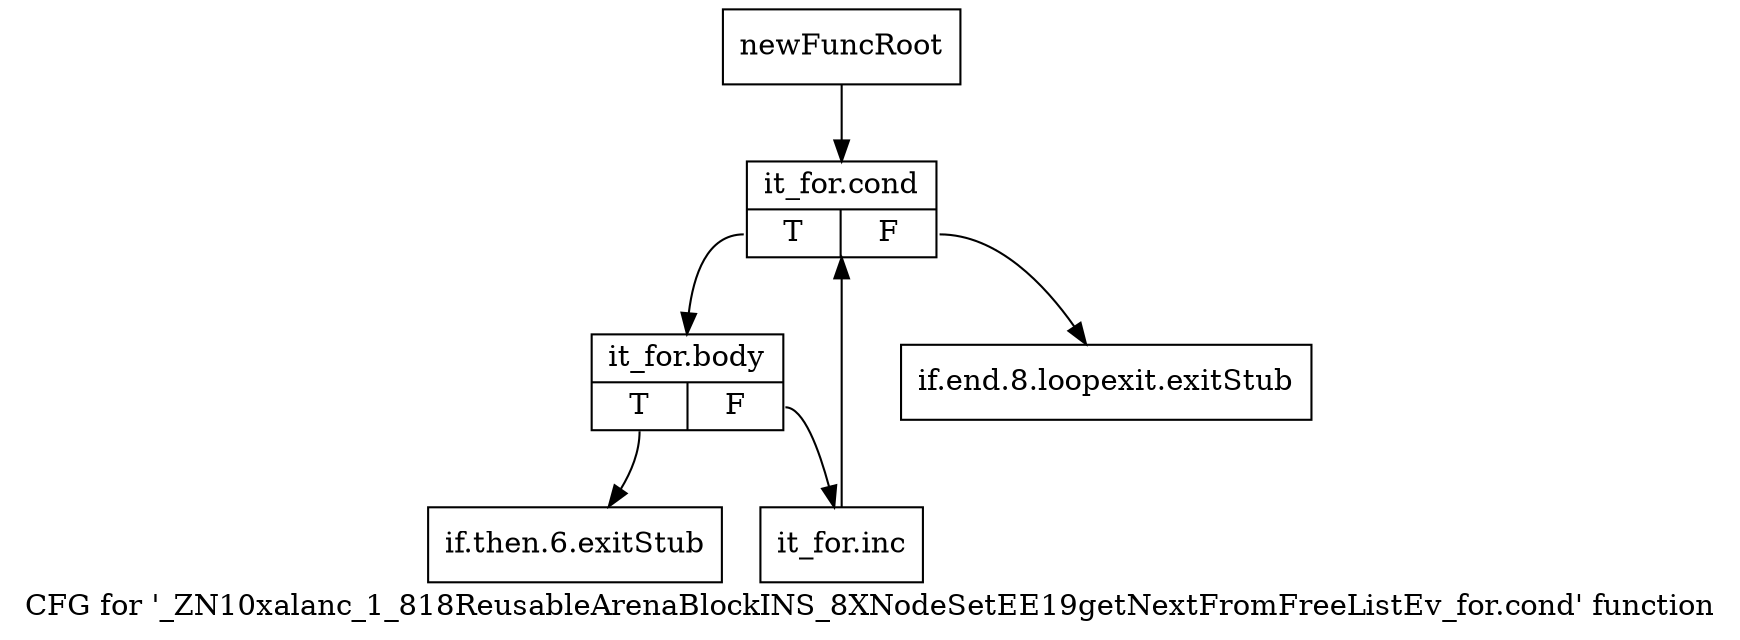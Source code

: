 digraph "CFG for '_ZN10xalanc_1_818ReusableArenaBlockINS_8XNodeSetEE19getNextFromFreeListEv_for.cond' function" {
	label="CFG for '_ZN10xalanc_1_818ReusableArenaBlockINS_8XNodeSetEE19getNextFromFreeListEv_for.cond' function";

	Node0x9dff500 [shape=record,label="{newFuncRoot}"];
	Node0x9dff500 -> Node0x9dff5f0;
	Node0x9dff550 [shape=record,label="{if.end.8.loopexit.exitStub}"];
	Node0x9dff5a0 [shape=record,label="{if.then.6.exitStub}"];
	Node0x9dff5f0 [shape=record,label="{it_for.cond|{<s0>T|<s1>F}}"];
	Node0x9dff5f0:s0 -> Node0x9dff640;
	Node0x9dff5f0:s1 -> Node0x9dff550;
	Node0x9dff640 [shape=record,label="{it_for.body|{<s0>T|<s1>F}}"];
	Node0x9dff640:s0 -> Node0x9dff5a0;
	Node0x9dff640:s1 -> Node0x9dff690;
	Node0x9dff690 [shape=record,label="{it_for.inc}"];
	Node0x9dff690 -> Node0x9dff5f0;
}
